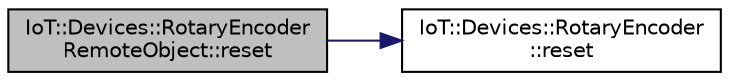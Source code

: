 digraph "IoT::Devices::RotaryEncoderRemoteObject::reset"
{
 // LATEX_PDF_SIZE
  edge [fontname="Helvetica",fontsize="10",labelfontname="Helvetica",labelfontsize="10"];
  node [fontname="Helvetica",fontsize="10",shape=record];
  rankdir="LR";
  Node1 [label="IoT::Devices::RotaryEncoder\lRemoteObject::reset",height=0.2,width=0.4,color="black", fillcolor="grey75", style="filled", fontcolor="black",tooltip="Returns the TypeId of the class."];
  Node1 -> Node2 [color="midnightblue",fontsize="10",style="solid",fontname="Helvetica"];
  Node2 [label="IoT::Devices::RotaryEncoder\l::reset",height=0.2,width=0.4,color="black", fillcolor="white", style="filled",URL="$classIoT_1_1Devices_1_1RotaryEncoder.html#ab65dfaab83f319712016666cb7d4e00a",tooltip="Returns the current value of the counter."];
}
